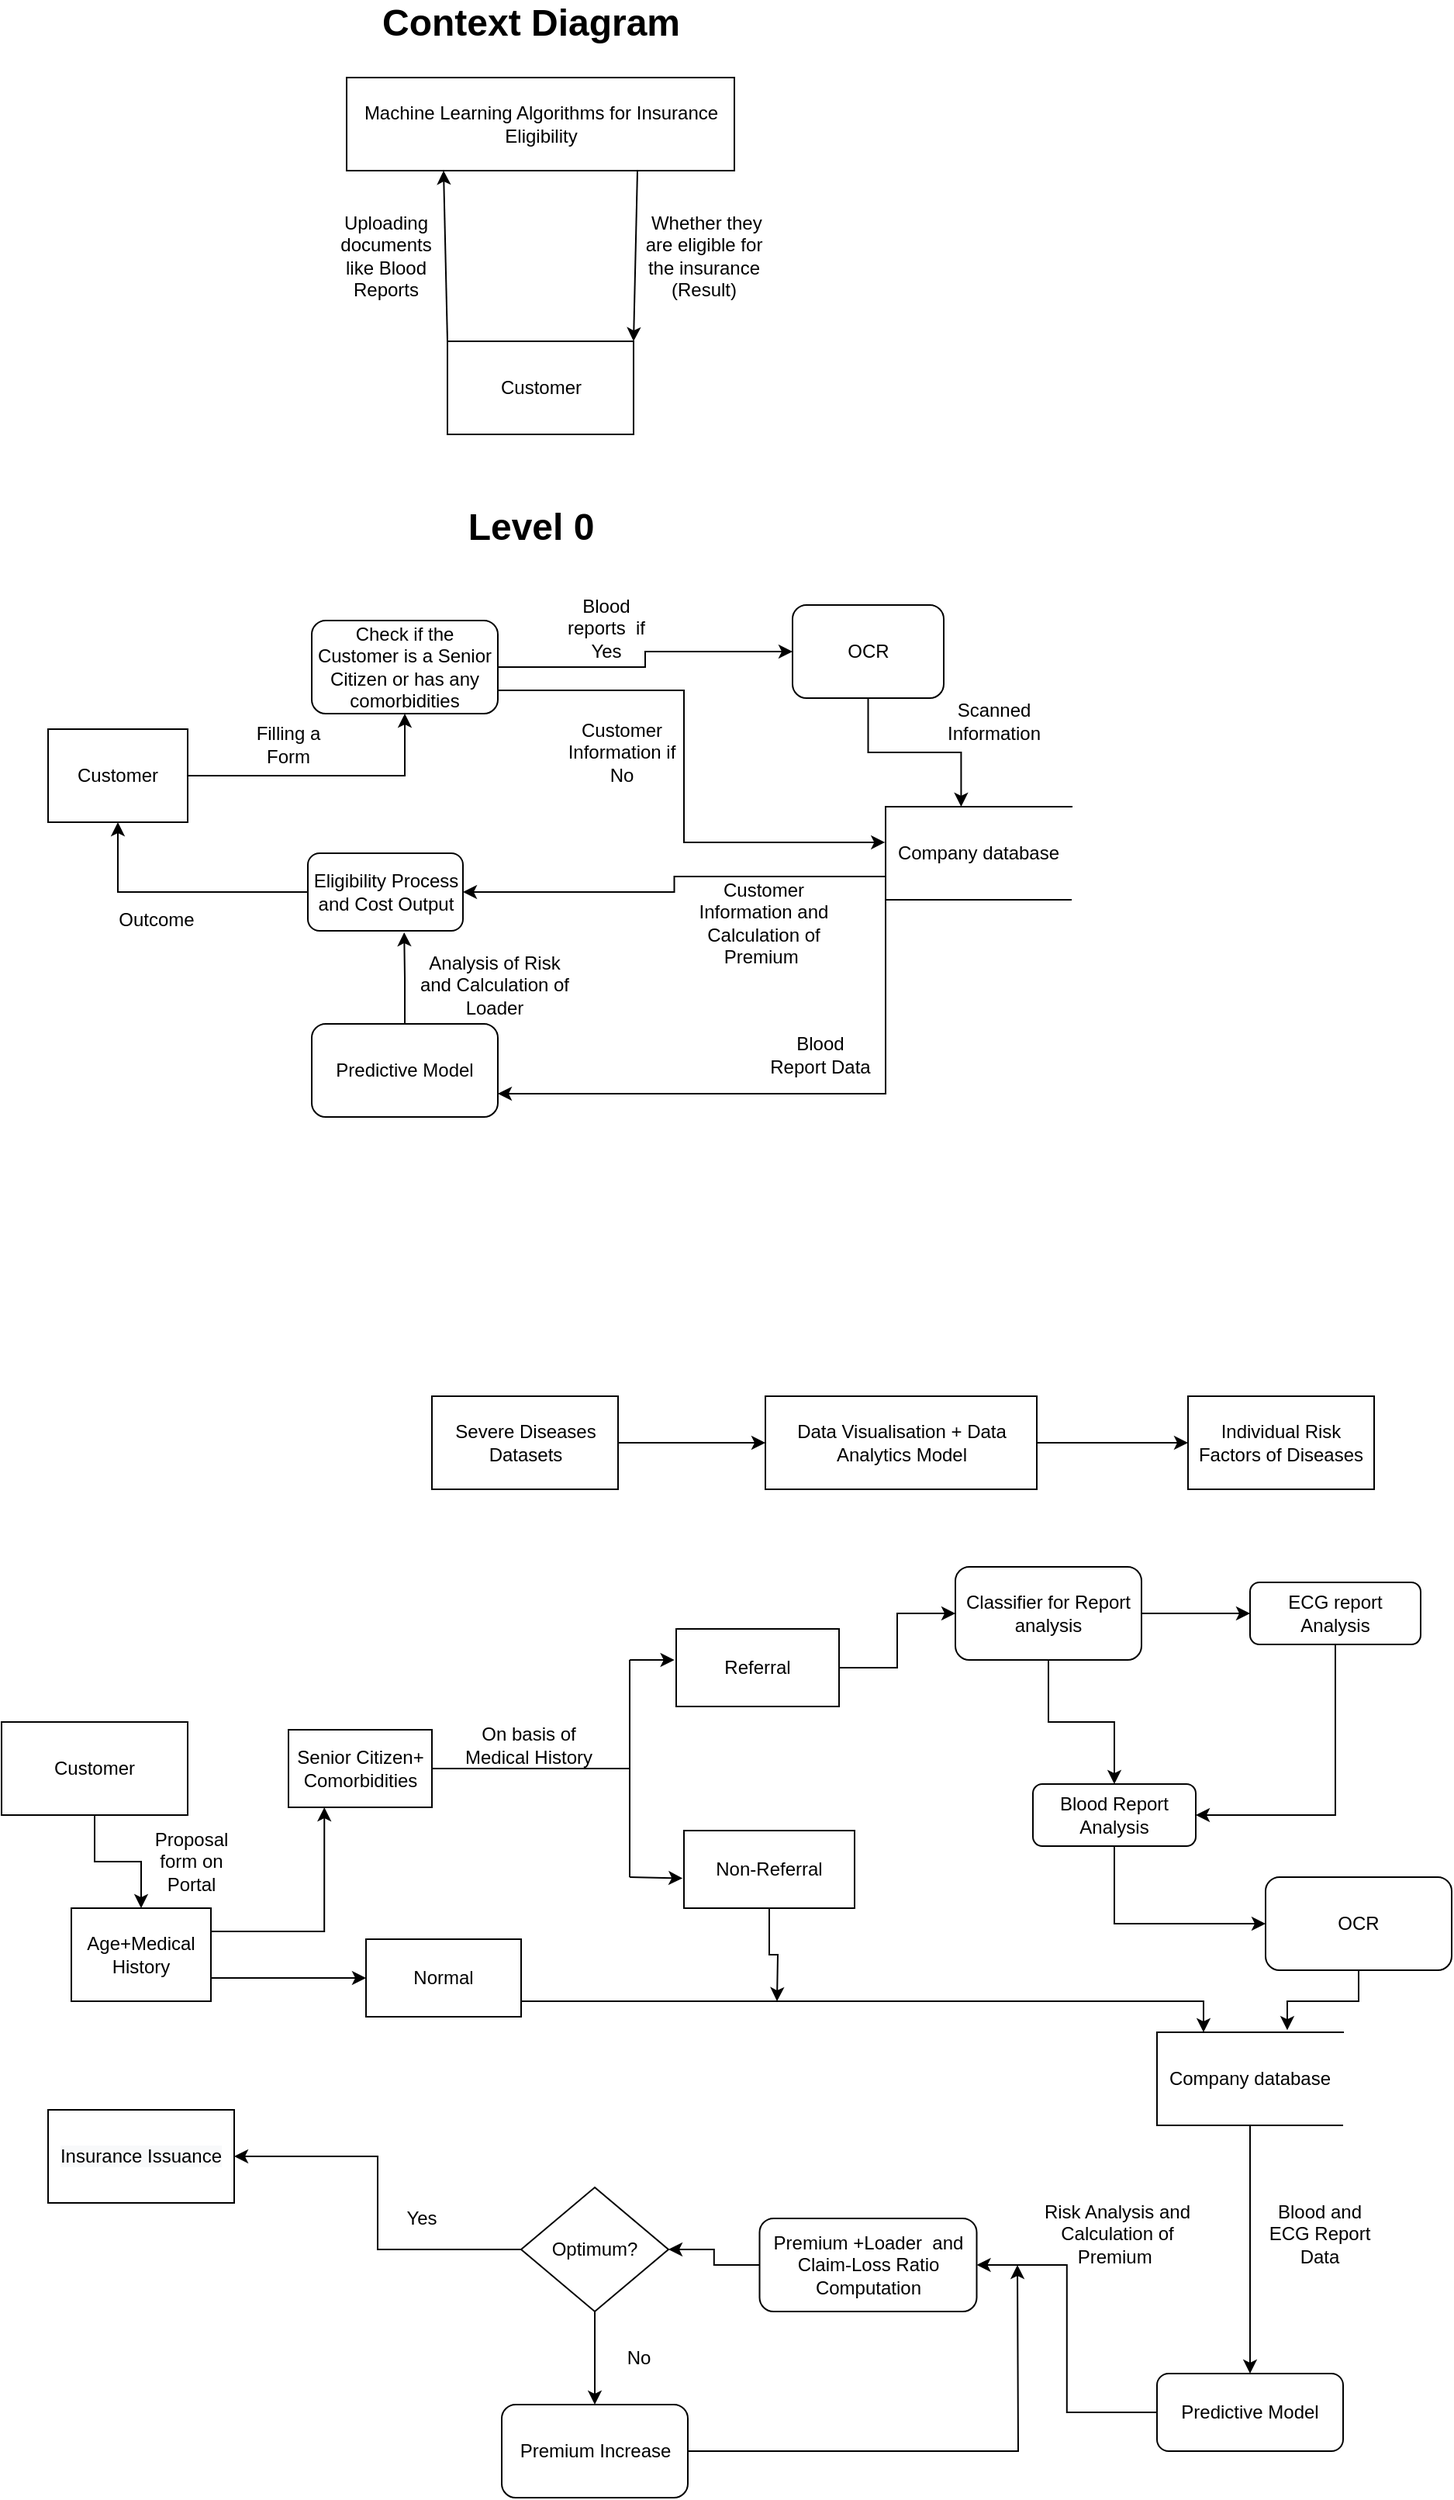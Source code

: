 <mxfile version="14.4.9" type="device"><diagram id="eX3LDgqCSWsX_Y6NrYd7" name="Page-1"><mxGraphModel dx="1038" dy="580" grid="1" gridSize="10" guides="1" tooltips="1" connect="1" arrows="1" fold="1" page="1" pageScale="1" pageWidth="850" pageHeight="1100" math="0" shadow="0"><root><mxCell id="0"/><mxCell id="1" parent="0"/><mxCell id="XTQJyURt0JrvzoBCMT2v-1" value="Machine Learning Algorithms for Insurance Eligibility" style="rounded=0;whiteSpace=wrap;html=1;" parent="1" vertex="1"><mxGeometry x="287.5" y="120" width="250" height="60" as="geometry"/></mxCell><mxCell id="XTQJyURt0JrvzoBCMT2v-2" value="Customer" style="rounded=0;whiteSpace=wrap;html=1;" parent="1" vertex="1"><mxGeometry x="352.5" y="290" width="120" height="60" as="geometry"/></mxCell><mxCell id="XTQJyURt0JrvzoBCMT2v-3" value="Context Diagram" style="text;strokeColor=none;fillColor=none;html=1;fontSize=24;fontStyle=1;verticalAlign=middle;align=center;" parent="1" vertex="1"><mxGeometry x="307.5" y="70" width="197.5" height="30" as="geometry"/></mxCell><mxCell id="XTQJyURt0JrvzoBCMT2v-8" value="" style="endArrow=classic;html=1;exitX=0;exitY=0;exitDx=0;exitDy=0;entryX=0.25;entryY=1;entryDx=0;entryDy=0;" parent="1" source="XTQJyURt0JrvzoBCMT2v-2" target="XTQJyURt0JrvzoBCMT2v-1" edge="1"><mxGeometry width="50" height="50" relative="1" as="geometry"><mxPoint x="397.5" y="390" as="sourcePoint"/><mxPoint x="447.5" y="340" as="targetPoint"/></mxGeometry></mxCell><mxCell id="XTQJyURt0JrvzoBCMT2v-9" value="" style="endArrow=classic;html=1;exitX=0.75;exitY=1;exitDx=0;exitDy=0;entryX=1;entryY=0;entryDx=0;entryDy=0;" parent="1" source="XTQJyURt0JrvzoBCMT2v-1" target="XTQJyURt0JrvzoBCMT2v-2" edge="1"><mxGeometry width="50" height="50" relative="1" as="geometry"><mxPoint x="397.5" y="390" as="sourcePoint"/><mxPoint x="447.5" y="340" as="targetPoint"/></mxGeometry></mxCell><mxCell id="XTQJyURt0JrvzoBCMT2v-10" value="Uploading documents like Blood Reports" style="text;html=1;strokeColor=none;fillColor=none;align=center;verticalAlign=middle;whiteSpace=wrap;rounded=0;" parent="1" vertex="1"><mxGeometry x="272.5" y="200" width="80" height="70" as="geometry"/></mxCell><mxCell id="XTQJyURt0JrvzoBCMT2v-13" value="&amp;nbsp;Whether they are eligible for the insurance (Result)" style="text;html=1;strokeColor=none;fillColor=none;align=center;verticalAlign=middle;whiteSpace=wrap;rounded=0;" parent="1" vertex="1"><mxGeometry x="477.5" y="200" width="80" height="70" as="geometry"/></mxCell><mxCell id="XTQJyURt0JrvzoBCMT2v-14" value="Level 0" style="text;strokeColor=none;fillColor=none;html=1;fontSize=24;fontStyle=1;verticalAlign=middle;align=center;" parent="1" vertex="1"><mxGeometry x="356.25" y="390" width="100" height="40" as="geometry"/></mxCell><mxCell id="XTQJyURt0JrvzoBCMT2v-23" style="edgeStyle=orthogonalEdgeStyle;rounded=0;orthogonalLoop=1;jettySize=auto;html=1;" parent="1" source="XTQJyURt0JrvzoBCMT2v-16" target="XTQJyURt0JrvzoBCMT2v-24" edge="1"><mxGeometry relative="1" as="geometry"><mxPoint x="265" y="500" as="targetPoint"/></mxGeometry></mxCell><mxCell id="XTQJyURt0JrvzoBCMT2v-16" value="Customer" style="rounded=0;whiteSpace=wrap;html=1;" parent="1" vertex="1"><mxGeometry x="95" y="540" width="90" height="60" as="geometry"/></mxCell><mxCell id="XTQJyURt0JrvzoBCMT2v-39" style="edgeStyle=orthogonalEdgeStyle;rounded=0;orthogonalLoop=1;jettySize=auto;html=1;exitX=0;exitY=1;exitDx=0;exitDy=0;entryX=1;entryY=0.75;entryDx=0;entryDy=0;" parent="1" source="XTQJyURt0JrvzoBCMT2v-20" target="XTQJyURt0JrvzoBCMT2v-36" edge="1"><mxGeometry relative="1" as="geometry"/></mxCell><mxCell id="XTQJyURt0JrvzoBCMT2v-43" style="edgeStyle=orthogonalEdgeStyle;rounded=0;orthogonalLoop=1;jettySize=auto;html=1;exitX=0;exitY=0.75;exitDx=0;exitDy=0;" parent="1" source="XTQJyURt0JrvzoBCMT2v-20" target="XTQJyURt0JrvzoBCMT2v-42" edge="1"><mxGeometry relative="1" as="geometry"/></mxCell><mxCell id="XTQJyURt0JrvzoBCMT2v-20" value="Company database" style="shape=partialRectangle;whiteSpace=wrap;html=1;bottom=0;right=0;fillColor=none;" parent="1" vertex="1"><mxGeometry x="635" y="590" width="120" height="60" as="geometry"/></mxCell><mxCell id="XTQJyURt0JrvzoBCMT2v-21" value="" style="endArrow=none;html=1;exitX=0;exitY=1;exitDx=0;exitDy=0;entryX=1;entryY=1;entryDx=0;entryDy=0;" parent="1" source="XTQJyURt0JrvzoBCMT2v-20" target="XTQJyURt0JrvzoBCMT2v-20" edge="1"><mxGeometry width="50" height="50" relative="1" as="geometry"><mxPoint x="485" y="580" as="sourcePoint"/><mxPoint x="535" y="530" as="targetPoint"/></mxGeometry></mxCell><mxCell id="XTQJyURt0JrvzoBCMT2v-27" style="edgeStyle=orthogonalEdgeStyle;rounded=0;orthogonalLoop=1;jettySize=auto;html=1;" parent="1" source="XTQJyURt0JrvzoBCMT2v-24" target="XTQJyURt0JrvzoBCMT2v-26" edge="1"><mxGeometry relative="1" as="geometry"/></mxCell><mxCell id="XTQJyURt0JrvzoBCMT2v-30" style="edgeStyle=orthogonalEdgeStyle;rounded=0;orthogonalLoop=1;jettySize=auto;html=1;exitX=1;exitY=0.75;exitDx=0;exitDy=0;entryX=-0.003;entryY=0.383;entryDx=0;entryDy=0;entryPerimeter=0;" parent="1" source="XTQJyURt0JrvzoBCMT2v-24" target="XTQJyURt0JrvzoBCMT2v-20" edge="1"><mxGeometry relative="1" as="geometry"><Array as="points"><mxPoint x="505" y="515"/><mxPoint x="505" y="613"/></Array></mxGeometry></mxCell><mxCell id="XTQJyURt0JrvzoBCMT2v-24" value="Check if the Customer is a Senior Citizen or has any comorbidities" style="rounded=1;whiteSpace=wrap;html=1;" parent="1" vertex="1"><mxGeometry x="265" y="470" width="120" height="60" as="geometry"/></mxCell><mxCell id="XTQJyURt0JrvzoBCMT2v-31" style="edgeStyle=orthogonalEdgeStyle;rounded=0;orthogonalLoop=1;jettySize=auto;html=1;entryX=0.406;entryY=0;entryDx=0;entryDy=0;entryPerimeter=0;" parent="1" source="XTQJyURt0JrvzoBCMT2v-26" target="XTQJyURt0JrvzoBCMT2v-20" edge="1"><mxGeometry relative="1" as="geometry"/></mxCell><mxCell id="XTQJyURt0JrvzoBCMT2v-26" value="OCR" style="rounded=1;whiteSpace=wrap;html=1;" parent="1" vertex="1"><mxGeometry x="575" y="460" width="97.5" height="60" as="geometry"/></mxCell><mxCell id="XTQJyURt0JrvzoBCMT2v-32" value="Blood reports&amp;nbsp; if Yes" style="text;html=1;strokeColor=none;fillColor=none;align=center;verticalAlign=middle;whiteSpace=wrap;rounded=0;" parent="1" vertex="1"><mxGeometry x="425" y="460" width="60" height="30" as="geometry"/></mxCell><mxCell id="XTQJyURt0JrvzoBCMT2v-33" value="Customer Information if No" style="text;html=1;strokeColor=none;fillColor=none;align=center;verticalAlign=middle;whiteSpace=wrap;rounded=0;" parent="1" vertex="1"><mxGeometry x="425" y="530" width="80" height="50" as="geometry"/></mxCell><mxCell id="XTQJyURt0JrvzoBCMT2v-44" style="edgeStyle=orthogonalEdgeStyle;rounded=0;orthogonalLoop=1;jettySize=auto;html=1;entryX=0.621;entryY=1.02;entryDx=0;entryDy=0;entryPerimeter=0;" parent="1" source="XTQJyURt0JrvzoBCMT2v-36" target="XTQJyURt0JrvzoBCMT2v-42" edge="1"><mxGeometry relative="1" as="geometry"/></mxCell><mxCell id="XTQJyURt0JrvzoBCMT2v-36" value="Predictive Model" style="rounded=1;whiteSpace=wrap;html=1;" parent="1" vertex="1"><mxGeometry x="265" y="730" width="120" height="60" as="geometry"/></mxCell><mxCell id="XTQJyURt0JrvzoBCMT2v-38" value="Blood Report Data" style="text;html=1;strokeColor=none;fillColor=none;align=center;verticalAlign=middle;whiteSpace=wrap;rounded=0;" parent="1" vertex="1"><mxGeometry x="557.5" y="730" width="70" height="40" as="geometry"/></mxCell><mxCell id="XTQJyURt0JrvzoBCMT2v-45" style="edgeStyle=orthogonalEdgeStyle;rounded=0;orthogonalLoop=1;jettySize=auto;html=1;entryX=0.5;entryY=1;entryDx=0;entryDy=0;" parent="1" source="XTQJyURt0JrvzoBCMT2v-42" target="XTQJyURt0JrvzoBCMT2v-16" edge="1"><mxGeometry relative="1" as="geometry"/></mxCell><mxCell id="XTQJyURt0JrvzoBCMT2v-42" value="Eligibility Process and Cost Output" style="rounded=1;whiteSpace=wrap;html=1;" parent="1" vertex="1"><mxGeometry x="262.5" y="620" width="100" height="50" as="geometry"/></mxCell><mxCell id="XTQJyURt0JrvzoBCMT2v-46" value="Filling a Form" style="text;html=1;strokeColor=none;fillColor=none;align=center;verticalAlign=middle;whiteSpace=wrap;rounded=0;" parent="1" vertex="1"><mxGeometry x="215" y="540" width="70" height="20" as="geometry"/></mxCell><mxCell id="XTQJyURt0JrvzoBCMT2v-48" value="Analysis of Risk and Calculation of Loader" style="text;html=1;strokeColor=none;fillColor=none;align=center;verticalAlign=middle;whiteSpace=wrap;rounded=0;" parent="1" vertex="1"><mxGeometry x="332.5" y="690" width="100" height="30" as="geometry"/></mxCell><mxCell id="XTQJyURt0JrvzoBCMT2v-50" value="Customer Information and Calculation of Premium&amp;nbsp;" style="text;html=1;strokeColor=none;fillColor=none;align=center;verticalAlign=middle;whiteSpace=wrap;rounded=0;" parent="1" vertex="1"><mxGeometry x="505" y="640" width="102.5" height="50" as="geometry"/></mxCell><mxCell id="XTQJyURt0JrvzoBCMT2v-51" value="Outcome" style="text;html=1;strokeColor=none;fillColor=none;align=center;verticalAlign=middle;whiteSpace=wrap;rounded=0;" parent="1" vertex="1"><mxGeometry x="135" y="655" width="60" height="15" as="geometry"/></mxCell><mxCell id="XTQJyURt0JrvzoBCMT2v-53" value="Scanned Information" style="text;html=1;strokeColor=none;fillColor=none;align=center;verticalAlign=middle;whiteSpace=wrap;rounded=0;" parent="1" vertex="1"><mxGeometry x="665" y="520" width="80" height="30" as="geometry"/></mxCell><mxCell id="_bwREwjgQyRXySWSGg8F-81" style="edgeStyle=orthogonalEdgeStyle;rounded=0;orthogonalLoop=1;jettySize=auto;html=1;exitX=1;exitY=0.25;exitDx=0;exitDy=0;entryX=0.25;entryY=1;entryDx=0;entryDy=0;" edge="1" parent="1" source="_bwREwjgQyRXySWSGg8F-54" target="_bwREwjgQyRXySWSGg8F-79"><mxGeometry relative="1" as="geometry"/></mxCell><mxCell id="_bwREwjgQyRXySWSGg8F-82" style="edgeStyle=orthogonalEdgeStyle;rounded=0;orthogonalLoop=1;jettySize=auto;html=1;exitX=1;exitY=0.75;exitDx=0;exitDy=0;" edge="1" parent="1" source="_bwREwjgQyRXySWSGg8F-54" target="_bwREwjgQyRXySWSGg8F-80"><mxGeometry relative="1" as="geometry"/></mxCell><mxCell id="_bwREwjgQyRXySWSGg8F-54" value="Age+Medical History" style="rounded=0;whiteSpace=wrap;html=1;" vertex="1" parent="1"><mxGeometry x="110" y="1300" width="90" height="60" as="geometry"/></mxCell><mxCell id="_bwREwjgQyRXySWSGg8F-113" style="edgeStyle=orthogonalEdgeStyle;rounded=0;orthogonalLoop=1;jettySize=auto;html=1;" edge="1" parent="1" source="_bwREwjgQyRXySWSGg8F-57" target="_bwREwjgQyRXySWSGg8F-67"><mxGeometry relative="1" as="geometry"/></mxCell><mxCell id="_bwREwjgQyRXySWSGg8F-57" value="Company database" style="shape=partialRectangle;whiteSpace=wrap;html=1;bottom=0;right=0;fillColor=none;" vertex="1" parent="1"><mxGeometry x="810" y="1380" width="120" height="60" as="geometry"/></mxCell><mxCell id="_bwREwjgQyRXySWSGg8F-58" value="" style="endArrow=none;html=1;exitX=0;exitY=1;exitDx=0;exitDy=0;entryX=1;entryY=1;entryDx=0;entryDy=0;" edge="1" parent="1" source="_bwREwjgQyRXySWSGg8F-57" target="_bwREwjgQyRXySWSGg8F-57"><mxGeometry width="50" height="50" relative="1" as="geometry"><mxPoint x="587.5" y="1320" as="sourcePoint"/><mxPoint x="637.5" y="1270" as="targetPoint"/><Array as="points"><mxPoint x="870" y="1440"/></Array></mxGeometry></mxCell><mxCell id="_bwREwjgQyRXySWSGg8F-94" style="edgeStyle=orthogonalEdgeStyle;rounded=0;orthogonalLoop=1;jettySize=auto;html=1;exitX=1;exitY=0.5;exitDx=0;exitDy=0;entryX=0;entryY=0.5;entryDx=0;entryDy=0;" edge="1" parent="1" source="_bwREwjgQyRXySWSGg8F-61" target="_bwREwjgQyRXySWSGg8F-93"><mxGeometry relative="1" as="geometry"/></mxCell><mxCell id="_bwREwjgQyRXySWSGg8F-95" style="edgeStyle=orthogonalEdgeStyle;rounded=0;orthogonalLoop=1;jettySize=auto;html=1;exitX=0.5;exitY=1;exitDx=0;exitDy=0;entryX=0.5;entryY=0;entryDx=0;entryDy=0;" edge="1" parent="1" source="_bwREwjgQyRXySWSGg8F-61" target="_bwREwjgQyRXySWSGg8F-92"><mxGeometry relative="1" as="geometry"/></mxCell><mxCell id="_bwREwjgQyRXySWSGg8F-61" value="Classifier for Report analysis" style="rounded=1;whiteSpace=wrap;html=1;" vertex="1" parent="1"><mxGeometry x="680" y="1080" width="120" height="60" as="geometry"/></mxCell><mxCell id="_bwREwjgQyRXySWSGg8F-104" style="edgeStyle=orthogonalEdgeStyle;rounded=0;orthogonalLoop=1;jettySize=auto;html=1;entryX=1;entryY=0.5;entryDx=0;entryDy=0;" edge="1" parent="1" source="_bwREwjgQyRXySWSGg8F-67" target="_bwREwjgQyRXySWSGg8F-103"><mxGeometry relative="1" as="geometry"/></mxCell><mxCell id="_bwREwjgQyRXySWSGg8F-67" value="Predictive Model" style="rounded=1;whiteSpace=wrap;html=1;" vertex="1" parent="1"><mxGeometry x="810" y="1600" width="120" height="50" as="geometry"/></mxCell><mxCell id="_bwREwjgQyRXySWSGg8F-68" value="Blood and ECG Report Data" style="text;html=1;strokeColor=none;fillColor=none;align=center;verticalAlign=middle;whiteSpace=wrap;rounded=0;" vertex="1" parent="1"><mxGeometry x="880" y="1490" width="70" height="40" as="geometry"/></mxCell><mxCell id="_bwREwjgQyRXySWSGg8F-73" value="Risk Analysis and Calculation of Premium&amp;nbsp;" style="text;html=1;strokeColor=none;fillColor=none;align=center;verticalAlign=middle;whiteSpace=wrap;rounded=0;" vertex="1" parent="1"><mxGeometry x="732.5" y="1485" width="102.5" height="50" as="geometry"/></mxCell><mxCell id="_bwREwjgQyRXySWSGg8F-77" style="edgeStyle=orthogonalEdgeStyle;rounded=0;orthogonalLoop=1;jettySize=auto;html=1;exitX=0.5;exitY=1;exitDx=0;exitDy=0;" edge="1" parent="1" source="_bwREwjgQyRXySWSGg8F-76" target="_bwREwjgQyRXySWSGg8F-54"><mxGeometry relative="1" as="geometry"/></mxCell><mxCell id="_bwREwjgQyRXySWSGg8F-76" value="Customer" style="rounded=0;whiteSpace=wrap;html=1;" vertex="1" parent="1"><mxGeometry x="65" y="1180" width="120" height="60" as="geometry"/></mxCell><mxCell id="_bwREwjgQyRXySWSGg8F-78" value="Proposal form on Portal" style="text;html=1;strokeColor=none;fillColor=none;align=center;verticalAlign=middle;whiteSpace=wrap;rounded=0;" vertex="1" parent="1"><mxGeometry x="150" y="1250" width="75" height="40" as="geometry"/></mxCell><mxCell id="_bwREwjgQyRXySWSGg8F-79" value="Senior Citizen+ Comorbidities" style="rounded=0;whiteSpace=wrap;html=1;" vertex="1" parent="1"><mxGeometry x="250" y="1185" width="92.5" height="50" as="geometry"/></mxCell><mxCell id="_bwREwjgQyRXySWSGg8F-85" style="edgeStyle=orthogonalEdgeStyle;rounded=0;orthogonalLoop=1;jettySize=auto;html=1;exitX=1;exitY=0.5;exitDx=0;exitDy=0;entryX=0.25;entryY=0;entryDx=0;entryDy=0;" edge="1" parent="1" source="_bwREwjgQyRXySWSGg8F-80" target="_bwREwjgQyRXySWSGg8F-57"><mxGeometry relative="1" as="geometry"><Array as="points"><mxPoint x="400" y="1360"/><mxPoint x="840" y="1360"/></Array></mxGeometry></mxCell><mxCell id="_bwREwjgQyRXySWSGg8F-80" value="Normal" style="rounded=0;whiteSpace=wrap;html=1;" vertex="1" parent="1"><mxGeometry x="300" y="1320" width="100" height="50" as="geometry"/></mxCell><mxCell id="_bwREwjgQyRXySWSGg8F-98" style="edgeStyle=orthogonalEdgeStyle;rounded=0;orthogonalLoop=1;jettySize=auto;html=1;exitX=1;exitY=0.5;exitDx=0;exitDy=0;entryX=0;entryY=0.5;entryDx=0;entryDy=0;" edge="1" parent="1" source="_bwREwjgQyRXySWSGg8F-83" target="_bwREwjgQyRXySWSGg8F-61"><mxGeometry relative="1" as="geometry"/></mxCell><mxCell id="_bwREwjgQyRXySWSGg8F-83" value="Referral" style="rounded=0;whiteSpace=wrap;html=1;" vertex="1" parent="1"><mxGeometry x="500" y="1120" width="105" height="50" as="geometry"/></mxCell><mxCell id="_bwREwjgQyRXySWSGg8F-118" style="edgeStyle=orthogonalEdgeStyle;rounded=0;orthogonalLoop=1;jettySize=auto;html=1;" edge="1" parent="1" source="_bwREwjgQyRXySWSGg8F-84"><mxGeometry relative="1" as="geometry"><mxPoint x="565" y="1360" as="targetPoint"/></mxGeometry></mxCell><mxCell id="_bwREwjgQyRXySWSGg8F-84" value="Non-Referral" style="rounded=0;whiteSpace=wrap;html=1;" vertex="1" parent="1"><mxGeometry x="505" y="1250" width="110" height="50" as="geometry"/></mxCell><mxCell id="_bwREwjgQyRXySWSGg8F-90" value="On basis of Medical History" style="text;html=1;strokeColor=none;fillColor=none;align=center;verticalAlign=middle;whiteSpace=wrap;rounded=0;" vertex="1" parent="1"><mxGeometry x="356.25" y="1185" width="97.5" height="20" as="geometry"/></mxCell><mxCell id="_bwREwjgQyRXySWSGg8F-100" style="edgeStyle=orthogonalEdgeStyle;rounded=0;orthogonalLoop=1;jettySize=auto;html=1;exitX=0.5;exitY=1;exitDx=0;exitDy=0;entryX=0;entryY=0.5;entryDx=0;entryDy=0;" edge="1" parent="1" source="_bwREwjgQyRXySWSGg8F-92" target="_bwREwjgQyRXySWSGg8F-99"><mxGeometry relative="1" as="geometry"/></mxCell><mxCell id="_bwREwjgQyRXySWSGg8F-92" value="Blood Report Analysis" style="rounded=1;whiteSpace=wrap;html=1;" vertex="1" parent="1"><mxGeometry x="730" y="1220" width="105" height="40" as="geometry"/></mxCell><mxCell id="_bwREwjgQyRXySWSGg8F-96" style="edgeStyle=orthogonalEdgeStyle;rounded=0;orthogonalLoop=1;jettySize=auto;html=1;exitX=0.5;exitY=1;exitDx=0;exitDy=0;entryX=1;entryY=0.5;entryDx=0;entryDy=0;" edge="1" parent="1" source="_bwREwjgQyRXySWSGg8F-93" target="_bwREwjgQyRXySWSGg8F-92"><mxGeometry relative="1" as="geometry"/></mxCell><mxCell id="_bwREwjgQyRXySWSGg8F-93" value="ECG report Analysis" style="rounded=1;whiteSpace=wrap;html=1;" vertex="1" parent="1"><mxGeometry x="870" y="1090" width="110" height="40" as="geometry"/></mxCell><mxCell id="_bwREwjgQyRXySWSGg8F-101" style="edgeStyle=orthogonalEdgeStyle;rounded=0;orthogonalLoop=1;jettySize=auto;html=1;entryX=0.7;entryY=-0.023;entryDx=0;entryDy=0;entryPerimeter=0;" edge="1" parent="1" source="_bwREwjgQyRXySWSGg8F-99" target="_bwREwjgQyRXySWSGg8F-57"><mxGeometry relative="1" as="geometry"/></mxCell><mxCell id="_bwREwjgQyRXySWSGg8F-99" value="OCR" style="rounded=1;whiteSpace=wrap;html=1;" vertex="1" parent="1"><mxGeometry x="880" y="1280" width="120" height="60" as="geometry"/></mxCell><mxCell id="_bwREwjgQyRXySWSGg8F-106" style="edgeStyle=orthogonalEdgeStyle;rounded=0;orthogonalLoop=1;jettySize=auto;html=1;exitX=0;exitY=0.5;exitDx=0;exitDy=0;entryX=1;entryY=0.5;entryDx=0;entryDy=0;" edge="1" parent="1" source="_bwREwjgQyRXySWSGg8F-103" target="_bwREwjgQyRXySWSGg8F-105"><mxGeometry relative="1" as="geometry"/></mxCell><mxCell id="_bwREwjgQyRXySWSGg8F-103" value="Premium +Loader&amp;nbsp; and Claim-Loss Ratio Computation" style="rounded=1;whiteSpace=wrap;html=1;" vertex="1" parent="1"><mxGeometry x="553.75" y="1500" width="140" height="60" as="geometry"/></mxCell><mxCell id="_bwREwjgQyRXySWSGg8F-108" style="edgeStyle=orthogonalEdgeStyle;rounded=0;orthogonalLoop=1;jettySize=auto;html=1;" edge="1" parent="1" source="_bwREwjgQyRXySWSGg8F-105" target="_bwREwjgQyRXySWSGg8F-111"><mxGeometry relative="1" as="geometry"><mxPoint x="447.5" y="1610" as="targetPoint"/></mxGeometry></mxCell><mxCell id="_bwREwjgQyRXySWSGg8F-121" style="edgeStyle=orthogonalEdgeStyle;rounded=0;orthogonalLoop=1;jettySize=auto;html=1;exitX=0;exitY=0.5;exitDx=0;exitDy=0;" edge="1" parent="1" source="_bwREwjgQyRXySWSGg8F-105" target="_bwREwjgQyRXySWSGg8F-120"><mxGeometry relative="1" as="geometry"/></mxCell><mxCell id="_bwREwjgQyRXySWSGg8F-105" value="Optimum?" style="rhombus;whiteSpace=wrap;html=1;" vertex="1" parent="1"><mxGeometry x="400" y="1480" width="95" height="80" as="geometry"/></mxCell><mxCell id="_bwREwjgQyRXySWSGg8F-115" style="edgeStyle=orthogonalEdgeStyle;rounded=0;orthogonalLoop=1;jettySize=auto;html=1;" edge="1" parent="1" source="_bwREwjgQyRXySWSGg8F-111"><mxGeometry relative="1" as="geometry"><mxPoint x="720" y="1530" as="targetPoint"/></mxGeometry></mxCell><mxCell id="_bwREwjgQyRXySWSGg8F-111" value="Premium Increase" style="rounded=1;whiteSpace=wrap;html=1;" vertex="1" parent="1"><mxGeometry x="387.5" y="1620" width="120" height="60" as="geometry"/></mxCell><mxCell id="_bwREwjgQyRXySWSGg8F-116" value="Yes" style="text;html=1;strokeColor=none;fillColor=none;align=center;verticalAlign=middle;whiteSpace=wrap;rounded=0;" vertex="1" parent="1"><mxGeometry x="316.25" y="1490" width="40" height="20" as="geometry"/></mxCell><mxCell id="_bwREwjgQyRXySWSGg8F-117" value="No" style="text;html=1;strokeColor=none;fillColor=none;align=center;verticalAlign=middle;whiteSpace=wrap;rounded=0;" vertex="1" parent="1"><mxGeometry x="456.25" y="1580" width="40" height="20" as="geometry"/></mxCell><mxCell id="_bwREwjgQyRXySWSGg8F-120" value="&#10;&#10;&lt;span style=&quot;color: rgb(0, 0, 0); font-family: helvetica; font-size: 12px; font-style: normal; font-weight: 400; letter-spacing: normal; text-align: center; text-indent: 0px; text-transform: none; word-spacing: 0px; background-color: rgb(248, 249, 250); display: inline; float: none;&quot;&gt;Insurance Issuance&lt;/span&gt;&#10;&#10;" style="rounded=0;whiteSpace=wrap;html=1;" vertex="1" parent="1"><mxGeometry x="95" y="1430" width="120" height="60" as="geometry"/></mxCell><mxCell id="_bwREwjgQyRXySWSGg8F-134" style="edgeStyle=orthogonalEdgeStyle;rounded=0;orthogonalLoop=1;jettySize=auto;html=1;" edge="1" parent="1" source="_bwREwjgQyRXySWSGg8F-122"><mxGeometry relative="1" as="geometry"><mxPoint x="830" y="1000" as="targetPoint"/></mxGeometry></mxCell><mxCell id="_bwREwjgQyRXySWSGg8F-122" value="Data Visualisation + Data Analytics Model" style="rounded=0;whiteSpace=wrap;html=1;" vertex="1" parent="1"><mxGeometry x="557.5" y="970" width="175" height="60" as="geometry"/></mxCell><mxCell id="_bwREwjgQyRXySWSGg8F-125" value="" style="endArrow=none;html=1;exitX=1;exitY=0.5;exitDx=0;exitDy=0;" edge="1" parent="1" source="_bwREwjgQyRXySWSGg8F-79"><mxGeometry width="50" height="50" relative="1" as="geometry"><mxPoint x="350" y="1520" as="sourcePoint"/><mxPoint x="470" y="1210" as="targetPoint"/></mxGeometry></mxCell><mxCell id="_bwREwjgQyRXySWSGg8F-128" value="" style="endArrow=none;html=1;" edge="1" parent="1"><mxGeometry width="50" height="50" relative="1" as="geometry"><mxPoint x="470" y="1210" as="sourcePoint"/><mxPoint x="470" y="1140" as="targetPoint"/></mxGeometry></mxCell><mxCell id="_bwREwjgQyRXySWSGg8F-129" value="" style="endArrow=none;html=1;" edge="1" parent="1"><mxGeometry width="50" height="50" relative="1" as="geometry"><mxPoint x="470" y="1210" as="sourcePoint"/><mxPoint x="470" y="1280" as="targetPoint"/></mxGeometry></mxCell><mxCell id="_bwREwjgQyRXySWSGg8F-130" value="" style="endArrow=classic;html=1;entryX=-0.008;entryY=0.615;entryDx=0;entryDy=0;entryPerimeter=0;" edge="1" parent="1" target="_bwREwjgQyRXySWSGg8F-84"><mxGeometry width="50" height="50" relative="1" as="geometry"><mxPoint x="470" y="1280" as="sourcePoint"/><mxPoint x="520" y="1200" as="targetPoint"/></mxGeometry></mxCell><mxCell id="_bwREwjgQyRXySWSGg8F-132" value="" style="endArrow=classic;html=1;entryX=-0.011;entryY=0.4;entryDx=0;entryDy=0;entryPerimeter=0;" edge="1" parent="1" target="_bwREwjgQyRXySWSGg8F-83"><mxGeometry width="50" height="50" relative="1" as="geometry"><mxPoint x="470" y="1140" as="sourcePoint"/><mxPoint x="520" y="1180" as="targetPoint"/></mxGeometry></mxCell><mxCell id="_bwREwjgQyRXySWSGg8F-133" value="" style="endArrow=classic;html=1;entryX=0;entryY=0.5;entryDx=0;entryDy=0;" edge="1" parent="1" target="_bwREwjgQyRXySWSGg8F-122"><mxGeometry width="50" height="50" relative="1" as="geometry"><mxPoint x="460" y="1000" as="sourcePoint"/><mxPoint x="690" y="980" as="targetPoint"/></mxGeometry></mxCell><mxCell id="_bwREwjgQyRXySWSGg8F-138" value="&lt;span&gt;Severe Diseases Datasets&lt;/span&gt;" style="rounded=0;whiteSpace=wrap;html=1;" vertex="1" parent="1"><mxGeometry x="342.5" y="970" width="120" height="60" as="geometry"/></mxCell><mxCell id="_bwREwjgQyRXySWSGg8F-139" value="&lt;span&gt;Individual Risk Factors of Diseases&lt;/span&gt;" style="rounded=0;whiteSpace=wrap;html=1;" vertex="1" parent="1"><mxGeometry x="830" y="970" width="120" height="60" as="geometry"/></mxCell></root></mxGraphModel></diagram></mxfile>